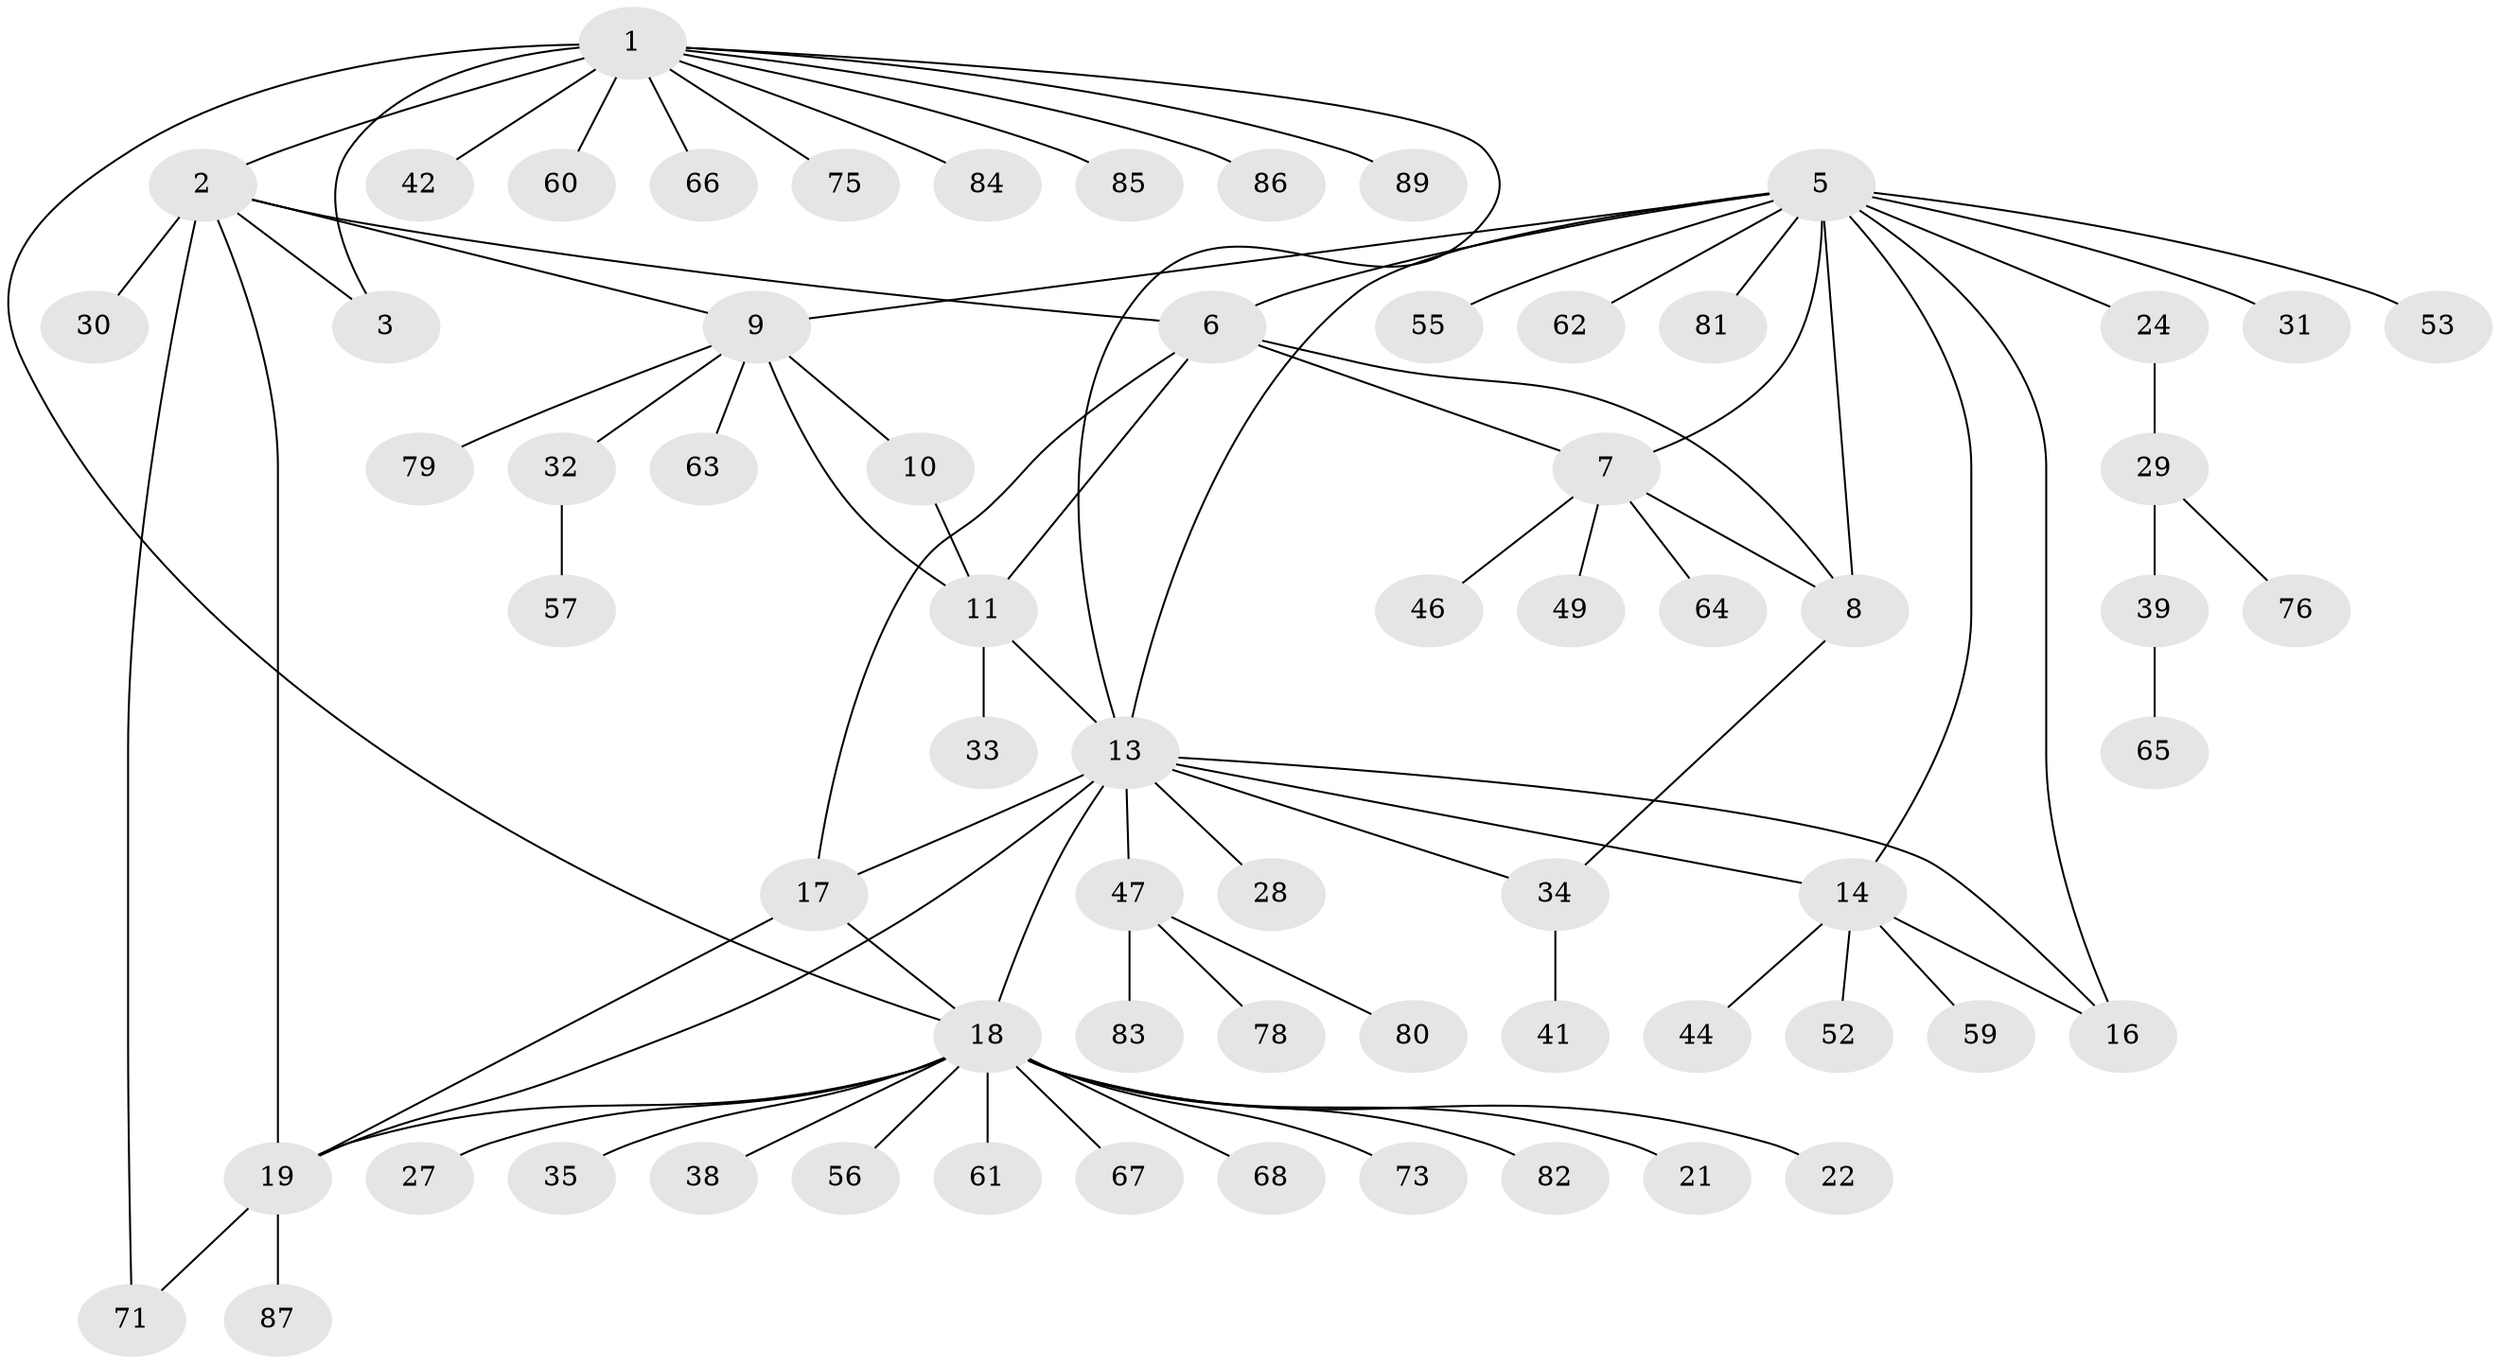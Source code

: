 // original degree distribution, {7: 0.033707865168539325, 9: 0.056179775280898875, 3: 0.056179775280898875, 6: 0.033707865168539325, 5: 0.0449438202247191, 4: 0.056179775280898875, 16: 0.011235955056179775, 1: 0.5955056179775281, 2: 0.11235955056179775}
// Generated by graph-tools (version 1.1) at 2025/11/02/27/25 16:11:33]
// undirected, 66 vertices, 85 edges
graph export_dot {
graph [start="1"]
  node [color=gray90,style=filled];
  1 [super="+4"];
  2 [super="+88"];
  3;
  5 [super="+15"];
  6 [super="+77"];
  7 [super="+43"];
  8 [super="+36"];
  9 [super="+50"];
  10 [super="+58"];
  11 [super="+12"];
  13 [super="+20"];
  14 [super="+51"];
  16;
  17 [super="+26"];
  18 [super="+70"];
  19 [super="+23"];
  21;
  22;
  24 [super="+25"];
  27;
  28;
  29;
  30;
  31;
  32 [super="+37"];
  33;
  34 [super="+54"];
  35;
  38 [super="+45"];
  39 [super="+40"];
  41;
  42;
  44 [super="+48"];
  46;
  47 [super="+72"];
  49;
  52;
  53;
  55;
  56;
  57 [super="+69"];
  59;
  60;
  61 [super="+74"];
  62;
  63;
  64;
  65;
  66;
  67;
  68;
  71;
  73;
  75;
  76;
  78;
  79;
  80;
  81;
  82;
  83;
  84;
  85;
  86;
  87;
  89;
  1 -- 2 [weight=2];
  1 -- 3 [weight=2];
  1 -- 60;
  1 -- 75;
  1 -- 84;
  1 -- 86;
  1 -- 66;
  1 -- 42;
  1 -- 13;
  1 -- 18;
  1 -- 85;
  1 -- 89;
  2 -- 3;
  2 -- 6;
  2 -- 9;
  2 -- 30;
  2 -- 71;
  2 -- 19;
  5 -- 6;
  5 -- 7;
  5 -- 8;
  5 -- 24;
  5 -- 31;
  5 -- 55;
  5 -- 62;
  5 -- 81;
  5 -- 16;
  5 -- 53;
  5 -- 9;
  5 -- 13;
  5 -- 14;
  6 -- 7;
  6 -- 8;
  6 -- 11;
  6 -- 17;
  7 -- 8;
  7 -- 49;
  7 -- 64;
  7 -- 46;
  8 -- 34;
  9 -- 10;
  9 -- 11 [weight=2];
  9 -- 32;
  9 -- 63;
  9 -- 79;
  10 -- 11 [weight=2];
  11 -- 33;
  11 -- 13;
  13 -- 14;
  13 -- 16;
  13 -- 28;
  13 -- 34;
  13 -- 17 [weight=2];
  13 -- 18 [weight=2];
  13 -- 19;
  13 -- 47;
  14 -- 16;
  14 -- 44;
  14 -- 52;
  14 -- 59;
  17 -- 18;
  17 -- 19;
  18 -- 19;
  18 -- 21;
  18 -- 22;
  18 -- 27;
  18 -- 35;
  18 -- 38;
  18 -- 56;
  18 -- 61;
  18 -- 67;
  18 -- 68;
  18 -- 73;
  18 -- 82;
  19 -- 71;
  19 -- 87;
  24 -- 29;
  29 -- 39;
  29 -- 76;
  32 -- 57;
  34 -- 41;
  39 -- 65;
  47 -- 78;
  47 -- 80;
  47 -- 83;
}
